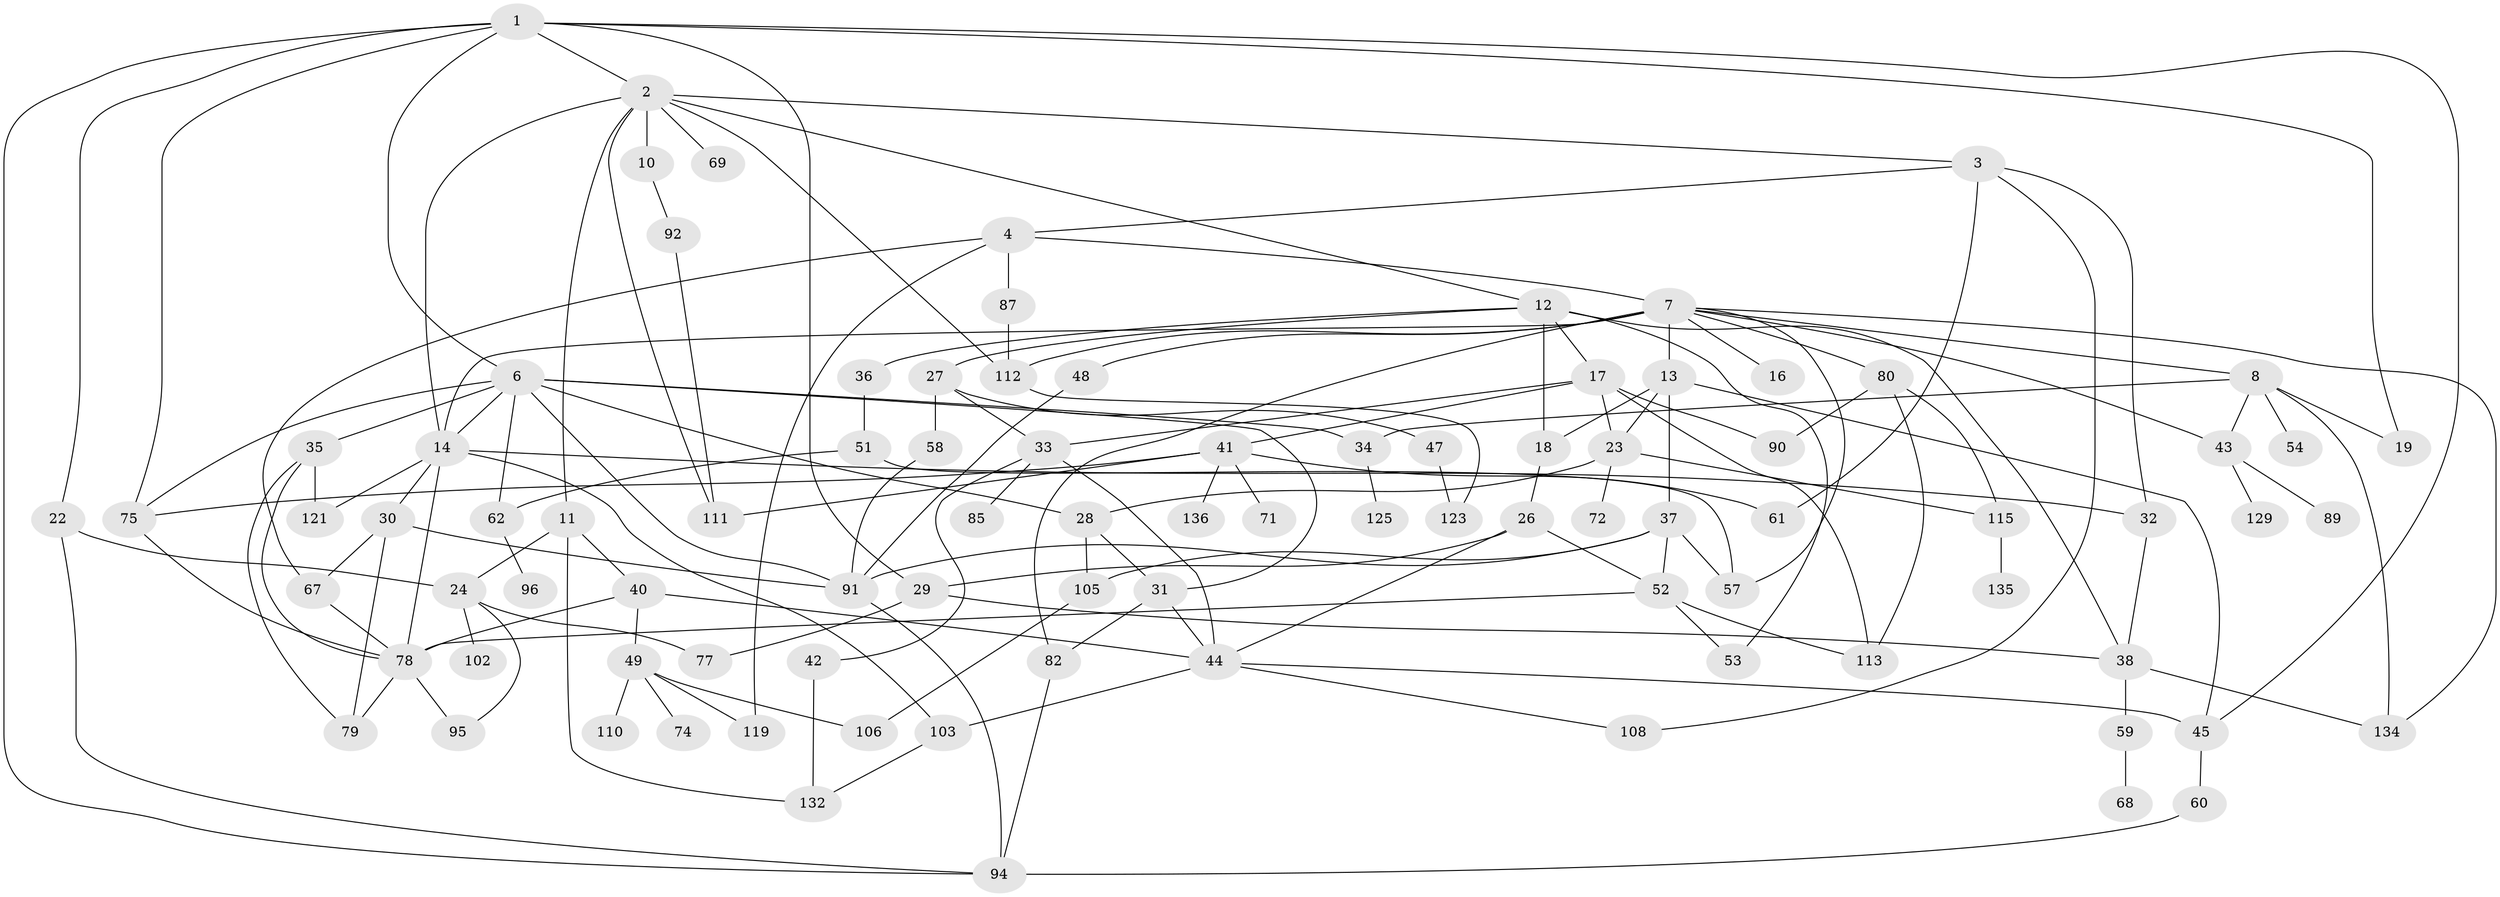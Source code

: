 // Generated by graph-tools (version 1.1) at 2025/23/03/03/25 07:23:34]
// undirected, 91 vertices, 156 edges
graph export_dot {
graph [start="1"]
  node [color=gray90,style=filled];
  1 [super="+9"];
  2 [super="+5"];
  3;
  4 [super="+56"];
  6 [super="+20"];
  7 [super="+76"];
  8 [super="+65"];
  10;
  11;
  12 [super="+15"];
  13 [super="+21"];
  14 [super="+25"];
  16;
  17;
  18;
  19 [super="+46"];
  22 [super="+107"];
  23;
  24 [super="+39"];
  26 [super="+70"];
  27 [super="+55"];
  28 [super="+131"];
  29;
  30;
  31 [super="+118"];
  32 [super="+86"];
  33 [super="+84"];
  34 [super="+122"];
  35 [super="+120"];
  36;
  37 [super="+64"];
  38;
  40 [super="+99"];
  41 [super="+109"];
  42;
  43 [super="+50"];
  44 [super="+126"];
  45 [super="+81"];
  47 [super="+117"];
  48;
  49 [super="+98"];
  51 [super="+88"];
  52 [super="+130"];
  53;
  54;
  57 [super="+73"];
  58;
  59 [super="+66"];
  60;
  61 [super="+63"];
  62;
  67 [super="+101"];
  68 [super="+97"];
  69;
  71;
  72;
  74;
  75 [super="+83"];
  77;
  78 [super="+104"];
  79 [super="+124"];
  80 [super="+114"];
  82 [super="+93"];
  85;
  87;
  89;
  90;
  91 [super="+100"];
  92;
  94 [super="+116"];
  95;
  96;
  102;
  103 [super="+127"];
  105;
  106;
  108;
  110;
  111;
  112 [super="+128"];
  113;
  115;
  119;
  121;
  123;
  125;
  129;
  132 [super="+133"];
  134;
  135;
  136;
  1 -- 2;
  1 -- 6;
  1 -- 19;
  1 -- 22;
  1 -- 29;
  1 -- 75;
  1 -- 45;
  1 -- 94;
  2 -- 3;
  2 -- 11;
  2 -- 111;
  2 -- 112;
  2 -- 69;
  2 -- 10;
  2 -- 12;
  2 -- 14;
  3 -- 4;
  3 -- 32;
  3 -- 108;
  3 -- 61;
  4 -- 7;
  4 -- 87;
  4 -- 119;
  4 -- 67;
  6 -- 31;
  6 -- 34;
  6 -- 35;
  6 -- 75;
  6 -- 62;
  6 -- 91;
  6 -- 14;
  6 -- 28;
  7 -- 8;
  7 -- 13;
  7 -- 16;
  7 -- 48;
  7 -- 57;
  7 -- 82 [weight=2];
  7 -- 134;
  7 -- 112;
  7 -- 80;
  7 -- 14;
  7 -- 43;
  8 -- 43;
  8 -- 54;
  8 -- 134;
  8 -- 19;
  8 -- 34;
  10 -- 92;
  11 -- 24;
  11 -- 40;
  11 -- 132;
  12 -- 17;
  12 -- 18;
  12 -- 38;
  12 -- 27;
  12 -- 53;
  12 -- 36;
  13 -- 23;
  13 -- 37;
  13 -- 45;
  13 -- 18;
  14 -- 121;
  14 -- 32;
  14 -- 30;
  14 -- 78;
  14 -- 103;
  17 -- 33;
  17 -- 41;
  17 -- 90;
  17 -- 23;
  17 -- 113;
  18 -- 26;
  22 -- 24;
  22 -- 94;
  23 -- 28;
  23 -- 72;
  23 -- 115;
  24 -- 95;
  24 -- 102;
  24 -- 77;
  26 -- 29;
  26 -- 52;
  26 -- 44;
  27 -- 47;
  27 -- 58;
  27 -- 33;
  28 -- 105;
  28 -- 31;
  29 -- 77;
  29 -- 38;
  30 -- 67;
  30 -- 79;
  30 -- 91;
  31 -- 82;
  31 -- 44;
  32 -- 38;
  33 -- 42;
  33 -- 44;
  33 -- 85;
  34 -- 125;
  35 -- 78;
  35 -- 79;
  35 -- 121;
  36 -- 51;
  37 -- 52;
  37 -- 57;
  37 -- 105;
  37 -- 91;
  38 -- 59;
  38 -- 134;
  40 -- 49;
  40 -- 44;
  40 -- 78;
  41 -- 61;
  41 -- 71;
  41 -- 111;
  41 -- 136;
  41 -- 75;
  42 -- 132;
  43 -- 89;
  43 -- 129;
  44 -- 103;
  44 -- 108;
  44 -- 45;
  45 -- 60;
  47 -- 123;
  48 -- 91;
  49 -- 74;
  49 -- 119;
  49 -- 106;
  49 -- 110;
  51 -- 62;
  51 -- 57;
  52 -- 78;
  52 -- 113;
  52 -- 53;
  58 -- 91;
  59 -- 68;
  60 -- 94;
  62 -- 96;
  67 -- 78;
  75 -- 78;
  78 -- 79;
  78 -- 95;
  80 -- 113;
  80 -- 115;
  80 -- 90 [weight=2];
  82 -- 94;
  87 -- 112;
  91 -- 94;
  92 -- 111;
  103 -- 132;
  105 -- 106;
  112 -- 123;
  115 -- 135;
}
